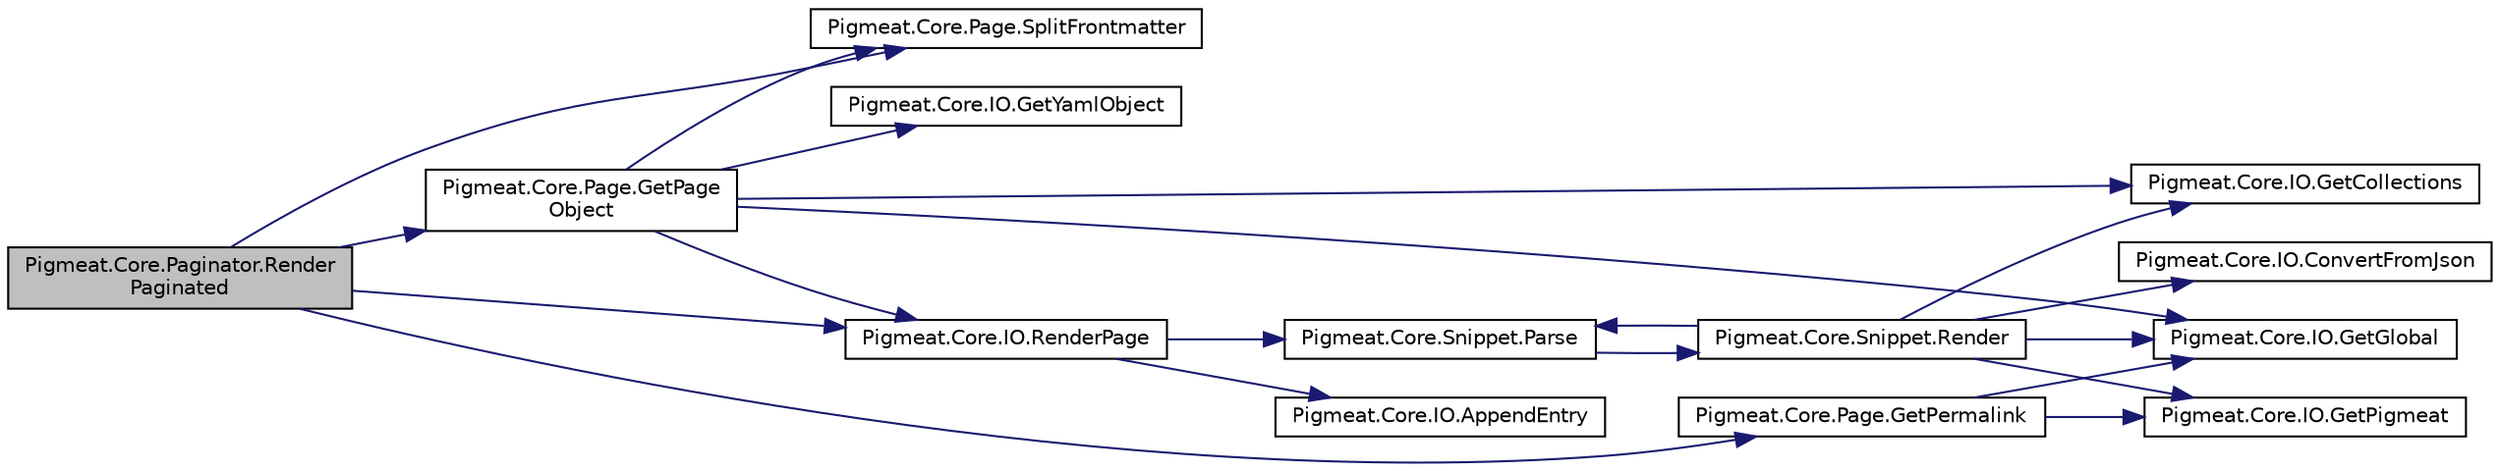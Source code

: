 digraph "Pigmeat.Core.Paginator.RenderPaginated"
{
  edge [fontname="Helvetica",fontsize="10",labelfontname="Helvetica",labelfontsize="10"];
  node [fontname="Helvetica",fontsize="10",shape=record];
  rankdir="LR";
  Node0 [label="Pigmeat.Core.Paginator.Render\lPaginated",height=0.2,width=0.4,color="black", fillcolor="grey75", style="filled", fontcolor="black"];
  Node0 -> Node1 [color="midnightblue",fontsize="10",style="solid",fontname="Helvetica"];
  Node1 [label="Pigmeat.Core.Page.GetPage\lObject",height=0.2,width=0.4,color="black", fillcolor="white", style="filled",URL="$class_pigmeat_1_1_core_1_1_page.html#a3a2dee942bb7b2f763ce5d1caba4163d",tooltip="Parses a given page into a JObject "];
  Node1 -> Node2 [color="midnightblue",fontsize="10",style="solid",fontname="Helvetica"];
  Node2 [label="Pigmeat.Core.Page.SplitFrontmatter",height=0.2,width=0.4,color="black", fillcolor="white", style="filled",URL="$class_pigmeat_1_1_core_1_1_page.html#a207a9e1808ba2992377c1dfadf6ef84a",tooltip="Gets the YAML of the frontmatter for a given page "];
  Node1 -> Node3 [color="midnightblue",fontsize="10",style="solid",fontname="Helvetica"];
  Node3 [label="Pigmeat.Core.IO.GetYamlObject",height=0.2,width=0.4,color="black", fillcolor="white", style="filled",URL="$class_pigmeat_1_1_core_1_1_i_o.html#a65785eb7263115da1c592b06597727f5",tooltip="Convert YAML data into JObject "];
  Node1 -> Node4 [color="midnightblue",fontsize="10",style="solid",fontname="Helvetica"];
  Node4 [label="Pigmeat.Core.IO.GetGlobal",height=0.2,width=0.4,color="black", fillcolor="white", style="filled",URL="$class_pigmeat_1_1_core_1_1_i_o.html#a8f84ec34a489ed4c83089b16308ddc7f",tooltip="Get file representing project&#39;s Global context "];
  Node1 -> Node5 [color="midnightblue",fontsize="10",style="solid",fontname="Helvetica"];
  Node5 [label="Pigmeat.Core.IO.GetCollections",height=0.2,width=0.4,color="black", fillcolor="white", style="filled",URL="$class_pigmeat_1_1_core_1_1_i_o.html#a95f27be3fb9f5fd7e668f903c4e1cfb4",tooltip="Create a JObject to merge with the Global context containing each collection&#39;s collection.json data "];
  Node1 -> Node6 [color="midnightblue",fontsize="10",style="solid",fontname="Helvetica"];
  Node6 [label="Pigmeat.Core.IO.RenderPage",height=0.2,width=0.4,color="black", fillcolor="white", style="filled",URL="$class_pigmeat_1_1_core_1_1_i_o.html#a60f49d31957620c308423cad19dbf5f6",tooltip="Take layout, place Markdig-parsed content in layout, evaluate includes, render with Scriban ..."];
  Node6 -> Node7 [color="midnightblue",fontsize="10",style="solid",fontname="Helvetica"];
  Node7 [label="Pigmeat.Core.Snippet.Parse",height=0.2,width=0.4,color="black", fillcolor="white", style="filled",URL="$class_pigmeat_1_1_core_1_1_snippet.html#a54ea5e1d3a8cd6308a1b1c9f01457146",tooltip="Parses through each {! snippet !} call in a page and evaluates them "];
  Node7 -> Node8 [color="midnightblue",fontsize="10",style="solid",fontname="Helvetica"];
  Node8 [label="Pigmeat.Core.Snippet.Render",height=0.2,width=0.4,color="black", fillcolor="white", style="filled",URL="$class_pigmeat_1_1_core_1_1_snippet.html#ac3dd182d3699b9997372e1baa768de2b",tooltip="Renders Snippets "];
  Node8 -> Node4 [color="midnightblue",fontsize="10",style="solid",fontname="Helvetica"];
  Node8 -> Node5 [color="midnightblue",fontsize="10",style="solid",fontname="Helvetica"];
  Node8 -> Node9 [color="midnightblue",fontsize="10",style="solid",fontname="Helvetica"];
  Node9 [label="Pigmeat.Core.IO.ConvertFromJson",height=0.2,width=0.4,color="black", fillcolor="white", style="filled",URL="$class_pigmeat_1_1_core_1_1_i_o.html#a821d02a0d3f636011b2dc0f8e8703e18",tooltip="Convert JObject to Scriban objects "];
  Node8 -> Node10 [color="midnightblue",fontsize="10",style="solid",fontname="Helvetica"];
  Node10 [label="Pigmeat.Core.IO.GetPigmeat",height=0.2,width=0.4,color="black", fillcolor="white", style="filled",URL="$class_pigmeat_1_1_core_1_1_i_o.html#ab52a010415630b7063180fd58759eab3",tooltip="Get JObject representing project&#39;s Pigmeat context "];
  Node8 -> Node7 [color="midnightblue",fontsize="10",style="solid",fontname="Helvetica"];
  Node6 -> Node11 [color="midnightblue",fontsize="10",style="solid",fontname="Helvetica"];
  Node11 [label="Pigmeat.Core.IO.AppendEntry",height=0.2,width=0.4,color="black", fillcolor="white", style="filled",URL="$class_pigmeat_1_1_core_1_1_i_o.html#a513be40f796bdadd8f6eb31f2446716a",tooltip="Adds JObject representations of pages in a collection to the collection&#39;s entries field in its collec..."];
  Node0 -> Node2 [color="midnightblue",fontsize="10",style="solid",fontname="Helvetica"];
  Node0 -> Node12 [color="midnightblue",fontsize="10",style="solid",fontname="Helvetica"];
  Node12 [label="Pigmeat.Core.Page.GetPermalink",height=0.2,width=0.4,color="black", fillcolor="white", style="filled",URL="$class_pigmeat_1_1_core_1_1_page.html#a22b69a07b899c8d9825fb388357ce3b7",tooltip="Parses the permalink using given metadata to generate an output path "];
  Node12 -> Node4 [color="midnightblue",fontsize="10",style="solid",fontname="Helvetica"];
  Node12 -> Node10 [color="midnightblue",fontsize="10",style="solid",fontname="Helvetica"];
  Node0 -> Node6 [color="midnightblue",fontsize="10",style="solid",fontname="Helvetica"];
}
